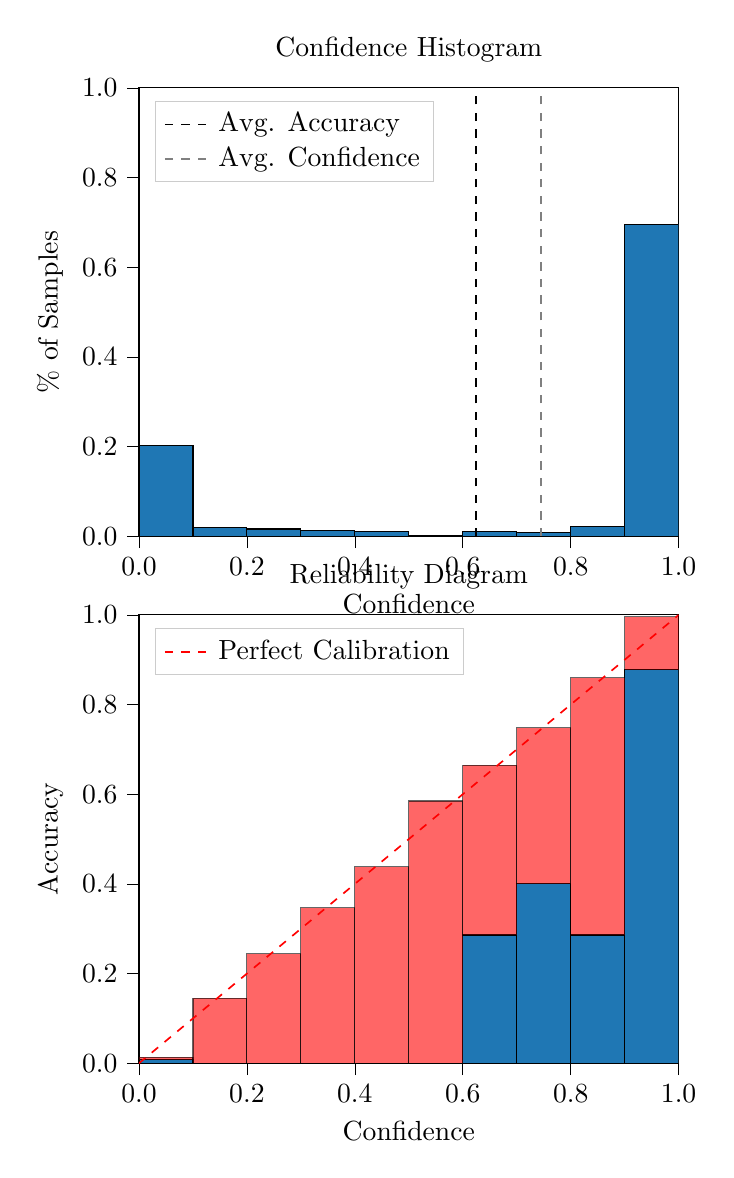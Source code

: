 % This file was created by tikzplotlib v0.9.8.
\begin{tikzpicture}

\definecolor{color0}{rgb}{0.122,0.467,0.706}

\begin{groupplot}[group style={group size=1 by 2}]
\nextgroupplot[
legend cell align={left},
legend style={
  fill opacity=0.8,
  draw opacity=1,
  text opacity=1,
  at={(0.03,0.97)},
  anchor=north west,
  draw=white!80!black
},
tick align=outside,
tick pos=left,
title={Confidence Histogram},
x grid style={white!69.02!black},
xlabel={Confidence},
xmin=0, xmax=1,
xtick style={color=black},
xtick={0,0.2,0.4,0.6,0.8,1},
xticklabels={0.0,0.2,0.4,0.6,0.8,1.0},
y grid style={white!69.02!black},
ylabel={\% of Samples},
ymin=0, ymax=1,
ytick style={color=black},
ytick={0,0.2,0.4,0.6,0.8,1},
yticklabels={0.0,0.2,0.4,0.6,0.8,1.0}
]
\draw[draw=black,fill=color0] (axis cs:-6.939e-18,0) rectangle (axis cs:0.1,0.202);
\draw[draw=black,fill=color0] (axis cs:0.1,0) rectangle (axis cs:0.2,0.019);
\draw[draw=black,fill=color0] (axis cs:0.2,0) rectangle (axis cs:0.3,0.016);
\draw[draw=black,fill=color0] (axis cs:0.3,0) rectangle (axis cs:0.4,0.013);
\draw[draw=black,fill=color0] (axis cs:0.4,0) rectangle (axis cs:0.5,0.011);
\draw[draw=black,fill=color0] (axis cs:0.5,0) rectangle (axis cs:0.6,0.002);
\draw[draw=black,fill=color0] (axis cs:0.6,0) rectangle (axis cs:0.7,0.011);
\draw[draw=black,fill=color0] (axis cs:0.7,0) rectangle (axis cs:0.8,0.008);
\draw[draw=black,fill=color0] (axis cs:0.8,0) rectangle (axis cs:0.9,0.022);
\draw[draw=black,fill=color0] (axis cs:0.9,0) rectangle (axis cs:1,0.696);
\addplot [semithick, black, dashed]
table {%
0.625 0
0.625 1
};
\addlegendentry{Avg. Accuracy}
\addplot [semithick, white!50.196!black, dashed]
table {%
0.745 0
0.745 1
};
\addlegendentry{Avg. Confidence}

\nextgroupplot[
legend cell align={left},
legend style={
  fill opacity=0.8,
  draw opacity=1,
  text opacity=1,
  at={(0.03,0.97)},
  anchor=north west,
  draw=white!80!black
},
tick align=outside,
tick pos=left,
title={Reliability Diagram},
x grid style={white!69.02!black},
xlabel={Confidence},
xmin=0, xmax=1,
xtick style={color=black},
xtick={0,0.2,0.4,0.6,0.8,1},
xticklabels={0.0,0.2,0.4,0.6,0.8,1.0},
y grid style={white!69.02!black},
ylabel={Accuracy},
ymin=0, ymax=1,
ytick style={color=black},
ytick={0,0.2,0.4,0.6,0.8,1},
yticklabels={0.0,0.2,0.4,0.6,0.8,1.0}
]
\draw[draw=black,fill=color0] (axis cs:-6.939e-18,0) rectangle (axis cs:0.1,0.008);
\draw[draw=black,fill=color0] (axis cs:0.1,0) rectangle (axis cs:0.2,0);
\draw[draw=black,fill=color0] (axis cs:0.2,0) rectangle (axis cs:0.3,0);
\draw[draw=black,fill=color0] (axis cs:0.3,0) rectangle (axis cs:0.4,0);
\draw[draw=black,fill=color0] (axis cs:0.4,0) rectangle (axis cs:0.5,0);
\draw[draw=black,fill=color0] (axis cs:0.5,0) rectangle (axis cs:0.6,0);
\draw[draw=black,fill=color0] (axis cs:0.6,0) rectangle (axis cs:0.7,0.286);
\draw[draw=black,fill=color0] (axis cs:0.7,0) rectangle (axis cs:0.8,0.4);
\draw[draw=black,fill=color0] (axis cs:0.8,0) rectangle (axis cs:0.9,0.286);
\draw[draw=black,fill=color0] (axis cs:0.9,0) rectangle (axis cs:1,0.878);
\draw[draw=black,fill=red,opacity=0.6] (axis cs:-6.939e-18,0.008) rectangle (axis cs:0.1,0.013);
\draw[draw=black,fill=red,opacity=0.6] (axis cs:0.1,0) rectangle (axis cs:0.2,0.145);
\draw[draw=black,fill=red,opacity=0.6] (axis cs:0.2,0) rectangle (axis cs:0.3,0.244);
\draw[draw=black,fill=red,opacity=0.6] (axis cs:0.3,0) rectangle (axis cs:0.4,0.347);
\draw[draw=black,fill=red,opacity=0.6] (axis cs:0.4,0) rectangle (axis cs:0.5,0.438);
\draw[draw=black,fill=red,opacity=0.6] (axis cs:0.5,0) rectangle (axis cs:0.6,0.585);
\draw[draw=black,fill=red,opacity=0.6] (axis cs:0.6,0.286) rectangle (axis cs:0.7,0.665);
\draw[draw=black,fill=red,opacity=0.6] (axis cs:0.7,0.4) rectangle (axis cs:0.8,0.748);
\draw[draw=black,fill=red,opacity=0.6] (axis cs:0.8,0.286) rectangle (axis cs:0.9,0.86);
\draw[draw=black,fill=red,opacity=0.6] (axis cs:0.9,0.878) rectangle (axis cs:1,0.996);
\addplot [semithick, red, dashed]
table {%
0 0
1 1
};
\addlegendentry{Perfect Calibration}
\end{groupplot}

\end{tikzpicture}
